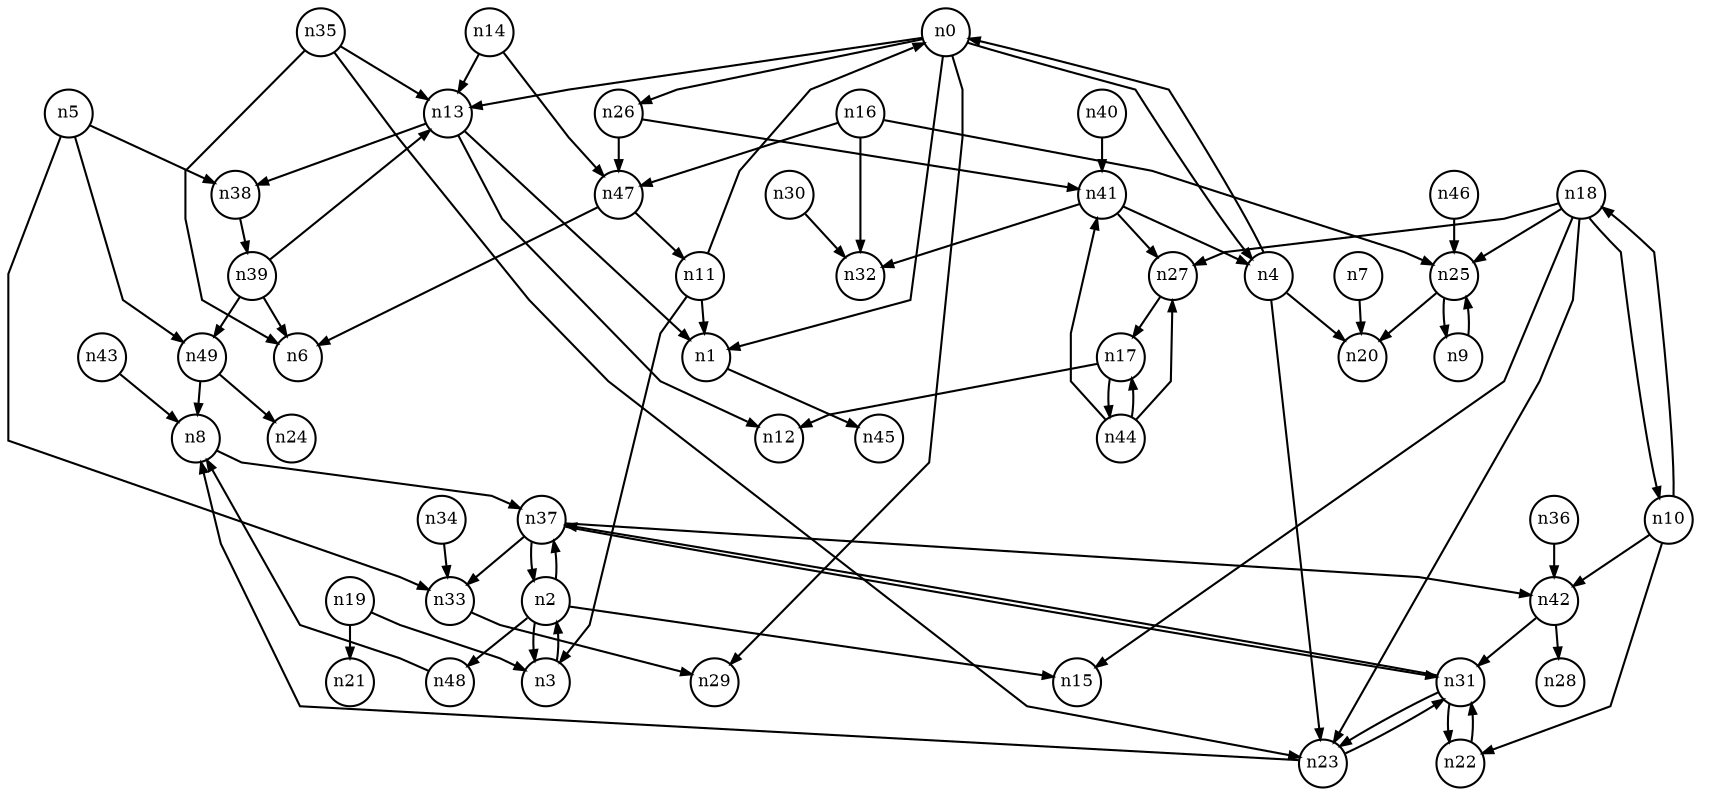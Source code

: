 digraph G{
splines=polyline;
ranksep=0.22;
nodesep=0.22;
nodesize=0.16;
fontsize=8
edge [arrowsize=0.5]
node [fontsize=8 shape=circle width=0.32 fixedsize=shape];

n1 -> n45
n0 -> n1
n0 -> n13
n0 -> n26
n0 -> n29
n0 -> n4
n13 -> n1
n13 -> n12
n13 -> n38
n26 -> n41
n26 -> n47
n3 -> n2
n2 -> n3
n2 -> n15
n2 -> n48
n2 -> n37
n48 -> n8
n4 -> n0
n4 -> n20
n4 -> n23
n23 -> n8
n23 -> n31
n33 -> n29
n5 -> n33
n5 -> n38
n5 -> n49
n38 -> n39
n49 -> n8
n49 -> n24
n7 -> n20
n25 -> n20
n25 -> n9
n9 -> n25
n18 -> n15
n18 -> n23
n18 -> n25
n18 -> n27
n18 -> n10
n10 -> n18
n10 -> n22
n10 -> n42
n22 -> n31
n42 -> n28
n42 -> n31
n11 -> n0
n11 -> n1
n11 -> n3
n14 -> n13
n14 -> n47
n47 -> n6
n47 -> n11
n16 -> n25
n16 -> n32
n16 -> n47
n17 -> n12
n17 -> n44
n44 -> n27
n44 -> n41
n44 -> n17
n27 -> n17
n19 -> n3
n19 -> n21
n8 -> n37
n41 -> n27
n41 -> n32
n41 -> n4
n30 -> n32
n31 -> n22
n31 -> n23
n31 -> n37
n37 -> n2
n37 -> n33
n37 -> n42
n37 -> n31
n34 -> n33
n35 -> n6
n35 -> n13
n35 -> n23
n36 -> n42
n39 -> n6
n39 -> n13
n39 -> n49
n40 -> n41
n43 -> n8
n46 -> n25
}
